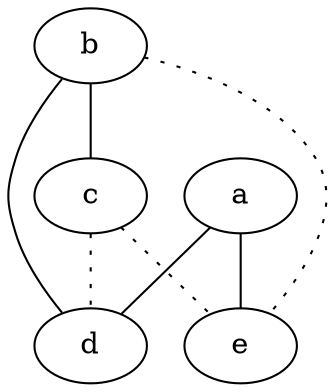 graph {
a -- d;
a -- e;
b -- c;
b -- d;
b -- e [style=dotted];
c -- d [style=dotted];
c -- e [style=dotted];
}
